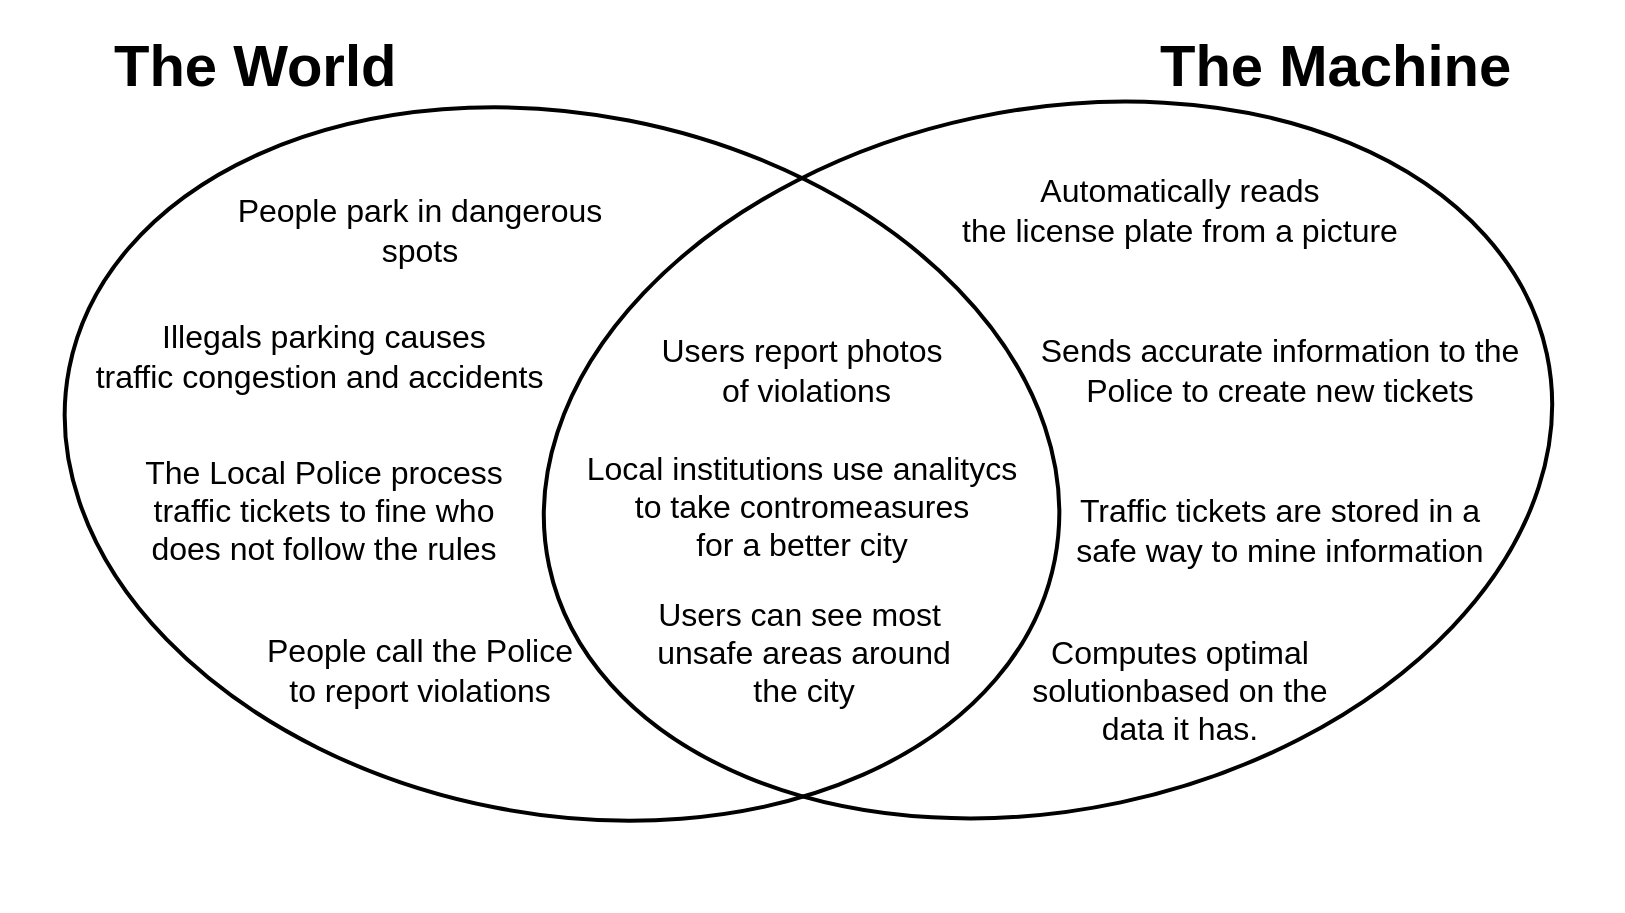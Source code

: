 <mxfile version="12.1.9" type="device" pages="1"><diagram id="iCWQwliXHqVgXP-Ww1oW" name="Page-1"><mxGraphModel dx="2048" dy="780" grid="1" gridSize="10" guides="1" tooltips="1" connect="1" arrows="1" fold="1" page="1" pageScale="1" pageWidth="850" pageHeight="1100" math="0" shadow="0"><root><mxCell id="0"/><mxCell id="1" parent="0"/><mxCell id="RyFfRSTrF3xhSEIwMIS5-1" value="" style="ellipse;whiteSpace=wrap;html=1;rotation=11;fillColor=none;strokeWidth=2;" parent="1" vertex="1"><mxGeometry x="30" y="237" width="502" height="350" as="geometry"/></mxCell><mxCell id="RyFfRSTrF3xhSEIwMIS5-3" value="" style="ellipse;whiteSpace=wrap;html=1;rotation=-12;fillColor=none;strokeWidth=2;" parent="1" vertex="1"><mxGeometry x="269" y="235" width="510" height="350" as="geometry"/></mxCell><mxCell id="RyFfRSTrF3xhSEIwMIS5-4" value="&lt;font style=&quot;font-size: 16px&quot;&gt;People park in dangerous&lt;br&gt;spots&lt;/font&gt;" style="text;html=1;strokeColor=none;fillColor=none;align=center;verticalAlign=middle;whiteSpace=wrap;rounded=0;" parent="1" vertex="1"><mxGeometry x="90" y="280" width="240" height="30" as="geometry"/></mxCell><mxCell id="RyFfRSTrF3xhSEIwMIS5-5" value="&lt;font style=&quot;font-size: 16px&quot;&gt;People call the Police &lt;br&gt;to report violations&lt;/font&gt;" style="text;html=1;strokeColor=none;fillColor=none;align=center;verticalAlign=middle;whiteSpace=wrap;rounded=0;" parent="1" vertex="1"><mxGeometry x="120" y="500" width="180" height="30" as="geometry"/></mxCell><mxCell id="RyFfRSTrF3xhSEIwMIS5-6" value="&lt;span style=&quot;font-size: 16px&quot;&gt;Illegals parking causes&lt;br&gt;traffic congestion and accidents&amp;nbsp;&lt;/span&gt;" style="text;html=1;strokeColor=none;fillColor=none;align=center;verticalAlign=middle;whiteSpace=wrap;rounded=0;" parent="1" vertex="1"><mxGeometry x="32" y="329" width="260" height="57" as="geometry"/></mxCell><mxCell id="RyFfRSTrF3xhSEIwMIS5-7" value="&lt;font style=&quot;font-size: 16px&quot;&gt;Local institutions use analitycs&lt;br&gt;to take contromeasures&lt;br&gt;for a better city&lt;br&gt;&lt;/font&gt;" style="text;html=1;strokeColor=none;fillColor=none;align=center;verticalAlign=middle;whiteSpace=wrap;rounded=0;" parent="1" vertex="1"><mxGeometry x="281" y="417.5" width="240" height="30" as="geometry"/></mxCell><mxCell id="RyFfRSTrF3xhSEIwMIS5-8" value="&lt;font style=&quot;font-size: 16px&quot;&gt;The Local Police process&lt;br&gt;traffic tickets to fine who&lt;br&gt;does not follow the rules&lt;br&gt;&lt;/font&gt;" style="text;html=1;strokeColor=none;fillColor=none;align=center;verticalAlign=middle;whiteSpace=wrap;rounded=0;" parent="1" vertex="1"><mxGeometry x="67" y="405" width="190" height="60" as="geometry"/></mxCell><mxCell id="RyFfRSTrF3xhSEIwMIS5-10" value="&lt;font style=&quot;font-size: 16px&quot;&gt;Automatically reads&lt;br&gt;the license plate from a picture&lt;br&gt;&lt;/font&gt;" style="text;html=1;strokeColor=none;fillColor=none;align=center;verticalAlign=middle;whiteSpace=wrap;rounded=0;" parent="1" vertex="1"><mxGeometry x="470" y="270" width="240" height="30" as="geometry"/></mxCell><mxCell id="RyFfRSTrF3xhSEIwMIS5-11" value="&lt;font style=&quot;font-size: 16px&quot;&gt;Traffic tickets are stored in a&lt;br&gt;safe way to mine information&lt;br&gt;&lt;/font&gt;" style="text;html=1;strokeColor=none;fillColor=none;align=center;verticalAlign=middle;whiteSpace=wrap;rounded=0;" parent="1" vertex="1"><mxGeometry x="520" y="430" width="240" height="30" as="geometry"/></mxCell><mxCell id="RyFfRSTrF3xhSEIwMIS5-12" value="&lt;font style=&quot;font-size: 16px&quot;&gt;Sends accurate&amp;nbsp;information to the Police to create new tickets&lt;br&gt;&lt;/font&gt;" style="text;html=1;strokeColor=none;fillColor=none;align=center;verticalAlign=middle;whiteSpace=wrap;rounded=0;" parent="1" vertex="1"><mxGeometry x="510" y="350" width="260" height="30" as="geometry"/></mxCell><mxCell id="RyFfRSTrF3xhSEIwMIS5-15" value="&lt;font style=&quot;font-size: 16px&quot;&gt;Computes optimal &lt;br&gt;solutionbased on the &lt;br&gt;data it has.&lt;br&gt;&lt;/font&gt;" style="text;html=1;strokeColor=none;fillColor=none;align=center;verticalAlign=middle;whiteSpace=wrap;rounded=0;" parent="1" vertex="1"><mxGeometry x="470" y="510" width="240" height="30" as="geometry"/></mxCell><mxCell id="RyFfRSTrF3xhSEIwMIS5-16" value="&lt;font style=&quot;font-size: 16px&quot;&gt;Users report photos&lt;br&gt;&amp;nbsp;of violations&lt;br&gt;&lt;/font&gt;" style="text;html=1;strokeColor=none;fillColor=none;align=center;verticalAlign=middle;whiteSpace=wrap;rounded=0;" parent="1" vertex="1"><mxGeometry x="281" y="350" width="240" height="30" as="geometry"/></mxCell><mxCell id="RyFfRSTrF3xhSEIwMIS5-17" value="&lt;font style=&quot;font-size: 16px&quot;&gt;Users can see most&amp;nbsp;&lt;br&gt;unsafe areas around&lt;br&gt;the city&lt;br&gt;&lt;/font&gt;" style="text;html=1;strokeColor=none;fillColor=none;align=center;verticalAlign=middle;whiteSpace=wrap;rounded=0;" parent="1" vertex="1"><mxGeometry x="282" y="491" width="240" height="30" as="geometry"/></mxCell><mxCell id="RyFfRSTrF3xhSEIwMIS5-18" value="&lt;h1&gt;&lt;font style=&quot;font-size: 29px&quot;&gt;The Machine&lt;/font&gt;&lt;/h1&gt;" style="text;html=1;strokeColor=none;fillColor=none;spacing=5;spacingTop=-20;whiteSpace=wrap;overflow=hidden;rounded=0;" parent="1" vertex="1"><mxGeometry x="575" y="190" width="205" height="60" as="geometry"/></mxCell><mxCell id="RyFfRSTrF3xhSEIwMIS5-19" value="&lt;h1&gt;&lt;font style=&quot;font-size: 29px&quot;&gt;The World&lt;/font&gt;&lt;/h1&gt;" style="text;html=1;strokeColor=none;fillColor=none;spacing=5;spacingTop=-20;whiteSpace=wrap;overflow=hidden;rounded=0;" parent="1" vertex="1"><mxGeometry x="52" y="190" width="205" height="60" as="geometry"/></mxCell></root></mxGraphModel></diagram></mxfile>